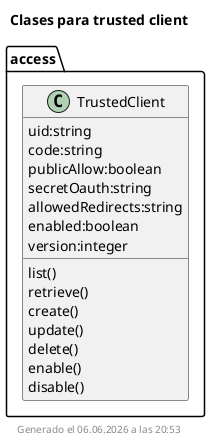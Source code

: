 ' @autogenerated
@startuml
left to right direction
title Clases para trusted client
class access.TrustedClient{
uid:string
code:string
publicAllow:boolean
secretOauth:string
allowedRedirects:string
enabled:boolean
version:integer
list()
retrieve()
create()
update()
delete()
enable()
disable()
}

footer Generado el %date("dd.MM.yyyy' a las 'HH:mm")
@enduml
